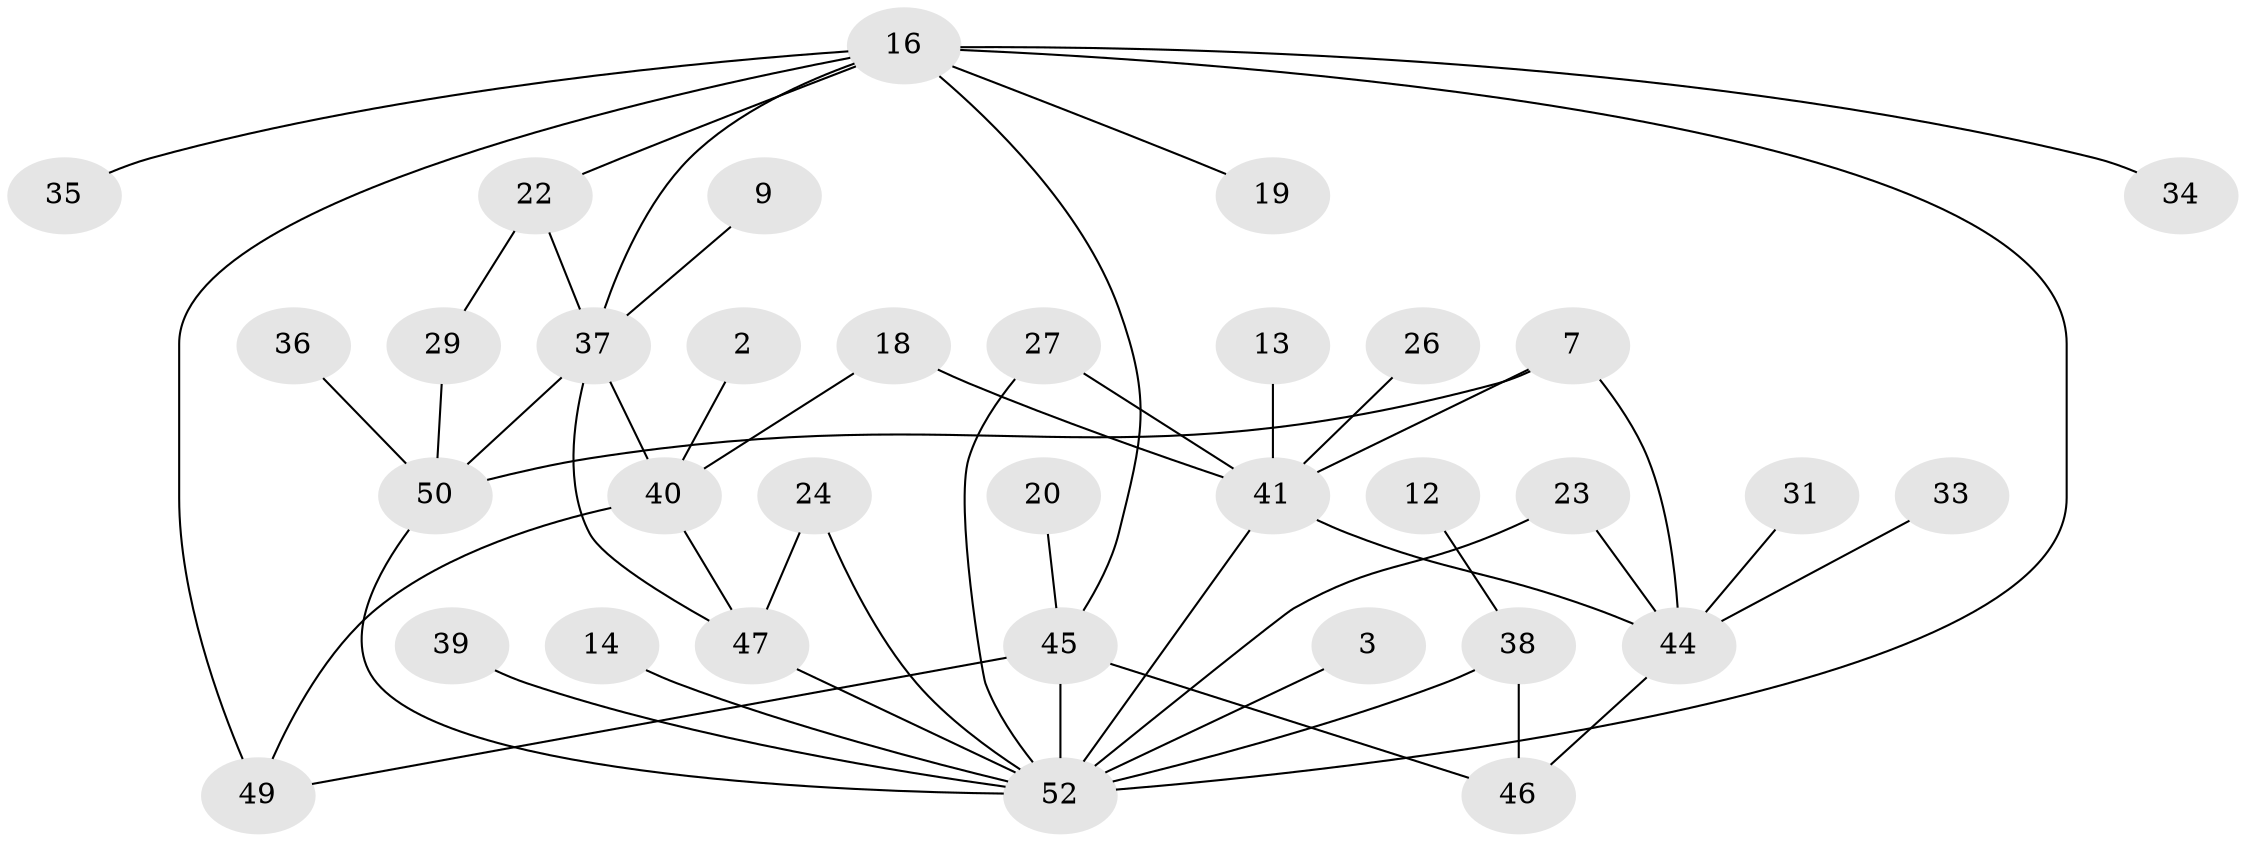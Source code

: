 // original degree distribution, {0: 0.1346153846153846, 1: 0.2980769230769231, 4: 0.07692307692307693, 6: 0.028846153846153848, 3: 0.19230769230769232, 2: 0.23076923076923078, 5: 0.028846153846153848, 8: 0.009615384615384616}
// Generated by graph-tools (version 1.1) at 2025/49/03/09/25 03:49:15]
// undirected, 34 vertices, 49 edges
graph export_dot {
graph [start="1"]
  node [color=gray90,style=filled];
  2;
  3;
  7;
  9;
  12;
  13;
  14;
  16;
  18;
  19;
  20;
  22;
  23;
  24;
  26;
  27;
  29;
  31;
  33;
  34;
  35;
  36;
  37;
  38;
  39;
  40;
  41;
  44;
  45;
  46;
  47;
  49;
  50;
  52;
  2 -- 40 [weight=1.0];
  3 -- 52 [weight=1.0];
  7 -- 41 [weight=1.0];
  7 -- 44 [weight=1.0];
  7 -- 50 [weight=1.0];
  9 -- 37 [weight=1.0];
  12 -- 38 [weight=1.0];
  13 -- 41 [weight=1.0];
  14 -- 52 [weight=1.0];
  16 -- 19 [weight=1.0];
  16 -- 22 [weight=1.0];
  16 -- 34 [weight=1.0];
  16 -- 35 [weight=1.0];
  16 -- 37 [weight=1.0];
  16 -- 45 [weight=1.0];
  16 -- 49 [weight=1.0];
  16 -- 52 [weight=1.0];
  18 -- 40 [weight=1.0];
  18 -- 41 [weight=1.0];
  20 -- 45 [weight=1.0];
  22 -- 29 [weight=1.0];
  22 -- 37 [weight=1.0];
  23 -- 44 [weight=1.0];
  23 -- 52 [weight=1.0];
  24 -- 47 [weight=1.0];
  24 -- 52 [weight=1.0];
  26 -- 41 [weight=1.0];
  27 -- 41 [weight=1.0];
  27 -- 52 [weight=1.0];
  29 -- 50 [weight=1.0];
  31 -- 44 [weight=1.0];
  33 -- 44 [weight=1.0];
  36 -- 50 [weight=1.0];
  37 -- 40 [weight=1.0];
  37 -- 47 [weight=1.0];
  37 -- 50 [weight=1.0];
  38 -- 46 [weight=1.0];
  38 -- 52 [weight=1.0];
  39 -- 52 [weight=1.0];
  40 -- 47 [weight=1.0];
  40 -- 49 [weight=1.0];
  41 -- 44 [weight=1.0];
  41 -- 52 [weight=2.0];
  44 -- 46 [weight=1.0];
  45 -- 46 [weight=1.0];
  45 -- 49 [weight=1.0];
  45 -- 52 [weight=2.0];
  47 -- 52 [weight=1.0];
  50 -- 52 [weight=1.0];
}
